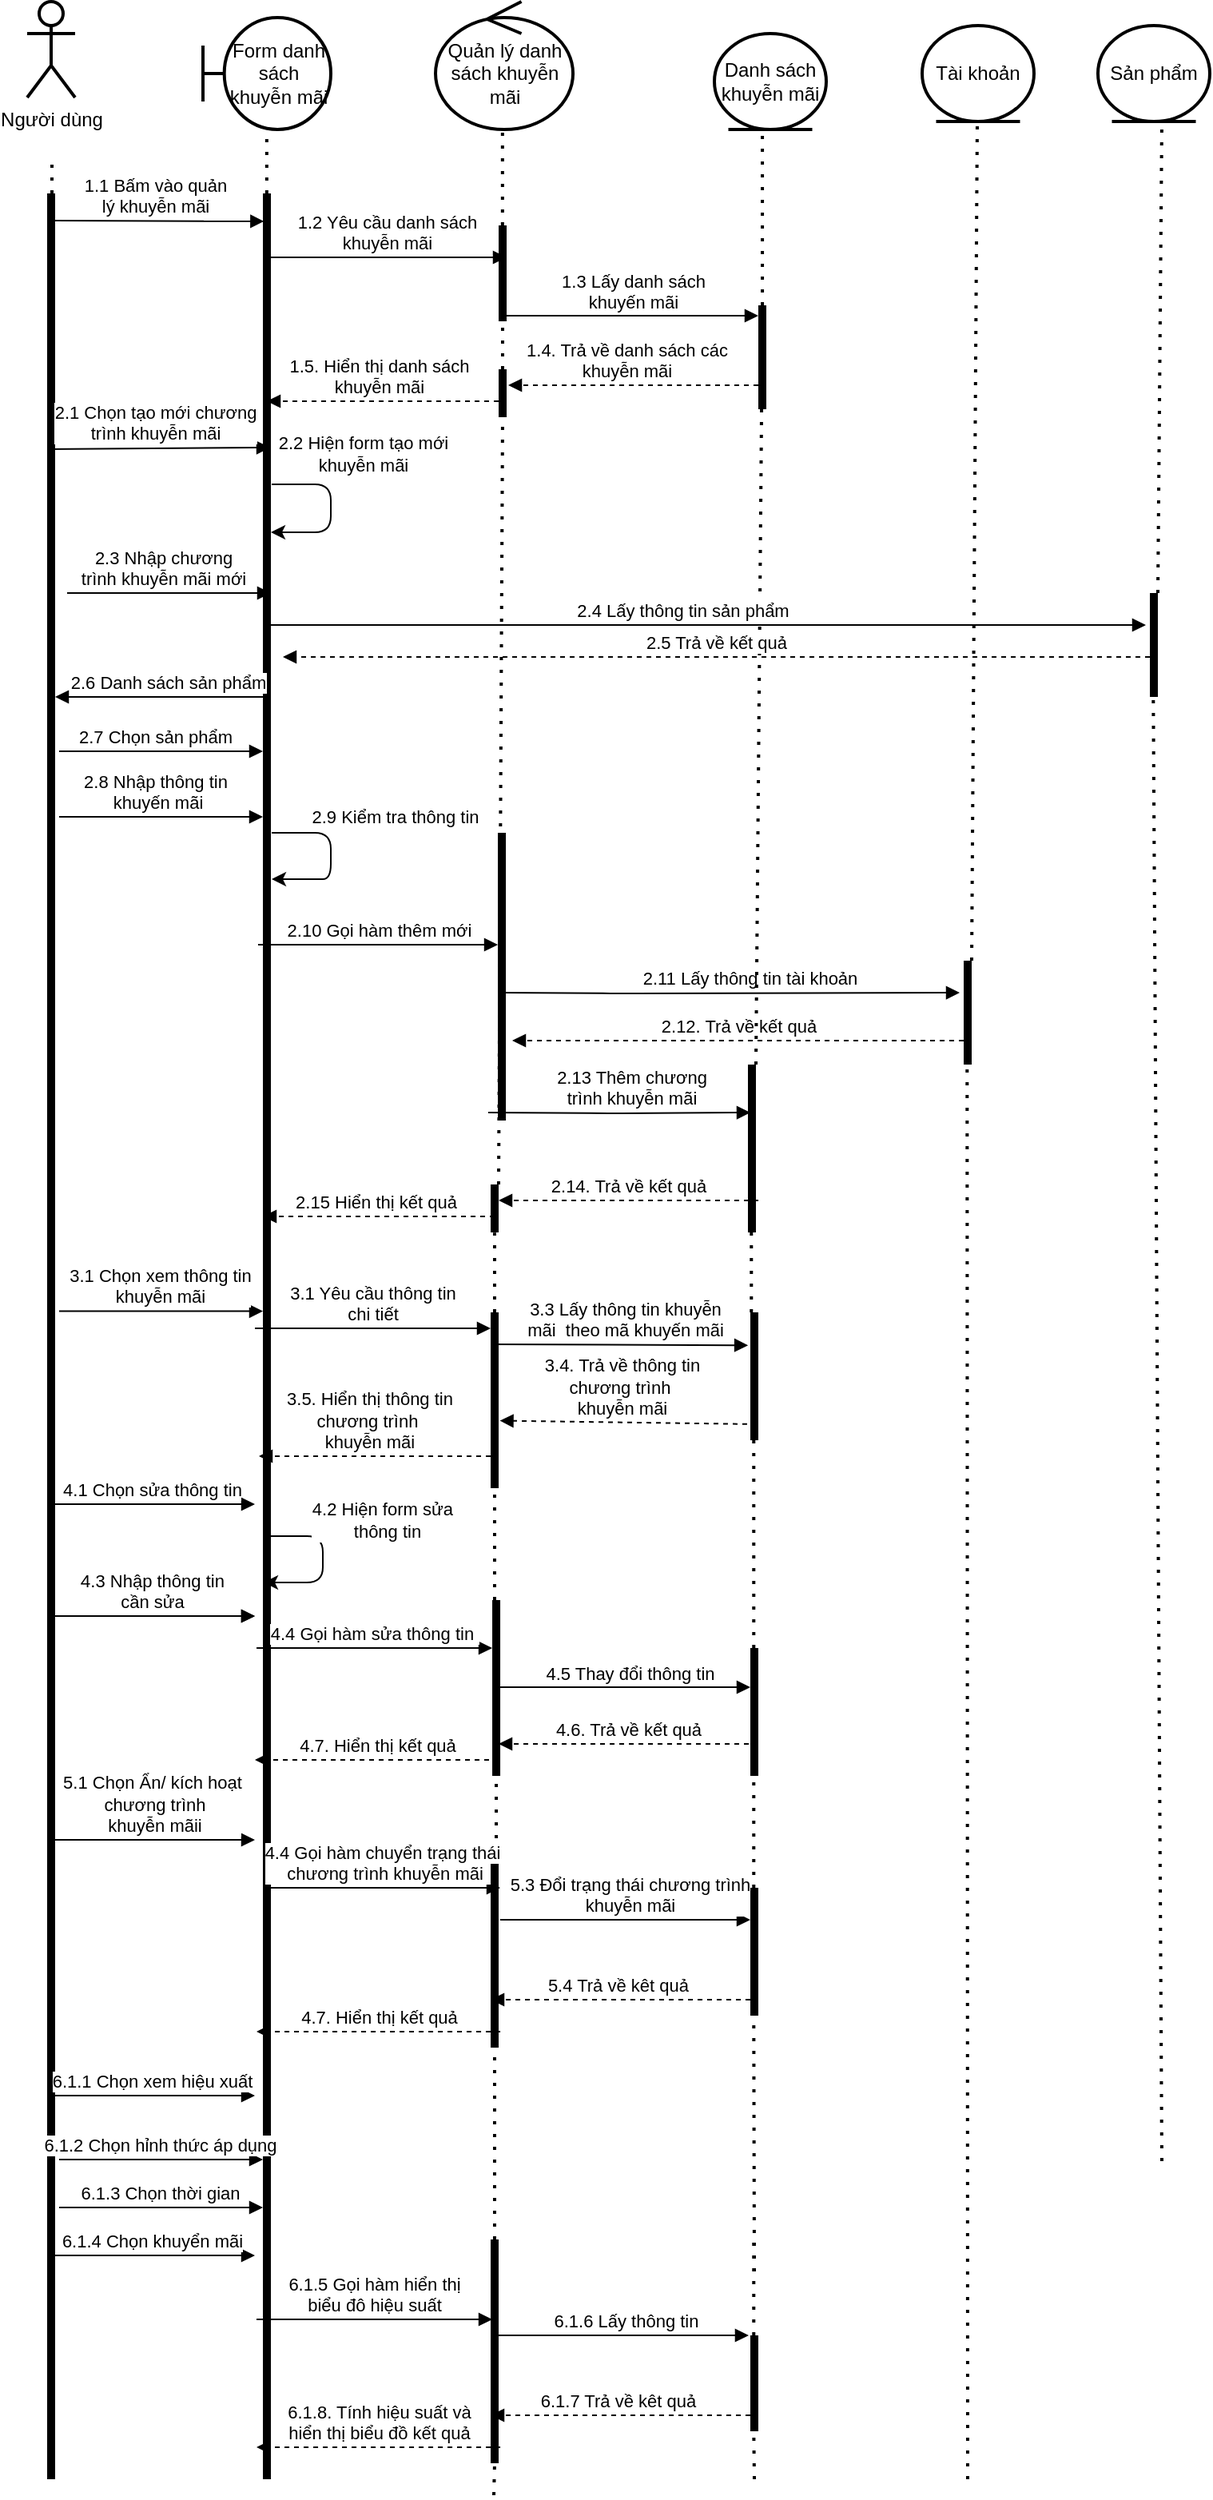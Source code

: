 <mxfile version="13.9.9" type="device"><diagram id="kgpKYQtTHZ0yAKxKKP6v" name="Page-1"><mxGraphModel dx="1560" dy="707" grid="1" gridSize="10" guides="1" tooltips="1" connect="1" arrows="1" fold="1" page="1" pageScale="1" pageWidth="850" pageHeight="1100" math="0" shadow="0"><root><mxCell id="0"/><mxCell id="1" parent="0"/><mxCell id="KuErYahvz17H6Pw8q5RD-15" value="" style="endArrow=none;dashed=1;html=1;dashPattern=1 3;strokeWidth=2;" parent="1" source="KuErYahvz17H6Pw8q5RD-29" edge="1"><mxGeometry width="50" height="50" relative="1" as="geometry"><mxPoint x="106" y="480" as="sourcePoint"/><mxPoint x="105.5" y="180" as="targetPoint"/></mxGeometry></mxCell><mxCell id="KuErYahvz17H6Pw8q5RD-24" value="Người dùng" style="shape=umlActor;verticalLabelPosition=bottom;verticalAlign=top;html=1;strokeWidth=2;fillColor=none;gradientColor=none;" parent="1" vertex="1"><mxGeometry x="90" y="80" width="30" height="60" as="geometry"/></mxCell><mxCell id="KuErYahvz17H6Pw8q5RD-26" value="Form danh sách khuyễn mãi" style="shape=umlBoundary;whiteSpace=wrap;html=1;strokeWidth=2;fillColor=none;gradientColor=none;" parent="1" vertex="1"><mxGeometry x="200" y="90" width="80" height="70" as="geometry"/></mxCell><mxCell id="KuErYahvz17H6Pw8q5RD-27" value="Danh sách khuyễn mãi" style="ellipse;shape=umlEntity;whiteSpace=wrap;html=1;strokeWidth=2;fillColor=none;gradientColor=none;" parent="1" vertex="1"><mxGeometry x="520" y="100" width="70" height="60" as="geometry"/></mxCell><mxCell id="KuErYahvz17H6Pw8q5RD-29" value="" style="html=1;points=[];perimeter=orthogonalPerimeter;fillColor=#000000;strokeColor=none;" parent="1" vertex="1"><mxGeometry x="102.5" y="200" width="5" height="1430" as="geometry"/></mxCell><mxCell id="KuErYahvz17H6Pw8q5RD-31" value="" style="endArrow=none;dashed=1;html=1;dashPattern=1 3;strokeWidth=2;entryX=0.499;entryY=1.005;entryDx=0;entryDy=0;entryPerimeter=0;" parent="1" source="KuErYahvz17H6Pw8q5RD-38" target="KuErYahvz17H6Pw8q5RD-26" edge="1"><mxGeometry width="50" height="50" relative="1" as="geometry"><mxPoint x="239.57" y="500" as="sourcePoint"/><mxPoint x="239.57" y="460" as="targetPoint"/></mxGeometry></mxCell><mxCell id="KuErYahvz17H6Pw8q5RD-32" value="" style="endArrow=none;dashed=1;html=1;dashPattern=1 3;strokeWidth=2;entryX=0.499;entryY=1.005;entryDx=0;entryDy=0;entryPerimeter=0;" parent="1" source="KuErYahvz17H6Pw8q5RD-43" edge="1"><mxGeometry width="50" height="50" relative="1" as="geometry"><mxPoint x="387.07" y="499.65" as="sourcePoint"/><mxPoint x="387.42" y="160.0" as="targetPoint"/></mxGeometry></mxCell><mxCell id="KuErYahvz17H6Pw8q5RD-34" value="1.1 Bấm vào quản &lt;br&gt;lý khuyễn mãi" style="html=1;verticalAlign=bottom;endArrow=block;entryX=0.135;entryY=0.083;entryDx=0;entryDy=0;entryPerimeter=0;" parent="1" edge="1"><mxGeometry x="-0.043" width="80" relative="1" as="geometry"><mxPoint x="107.5" y="217" as="sourcePoint"/><mxPoint x="238.175" y="217.45" as="targetPoint"/><mxPoint as="offset"/></mxGeometry></mxCell><mxCell id="KuErYahvz17H6Pw8q5RD-36" value="1.2 Yêu cầu danh sách &lt;br&gt;khuyễn mãi" style="html=1;verticalAlign=bottom;endArrow=block;" parent="1" edge="1"><mxGeometry width="80" relative="1" as="geometry"><mxPoint x="240" y="240" as="sourcePoint"/><mxPoint x="390" y="240" as="targetPoint"/></mxGeometry></mxCell><mxCell id="KuErYahvz17H6Pw8q5RD-37" value="1.3 Lấy danh sách &lt;br&gt;khuyến mãi" style="html=1;verticalAlign=bottom;endArrow=block;" parent="1" target="8QUqARp12zyPDNwchG8O-4" edge="1"><mxGeometry x="0.03" width="80" relative="1" as="geometry"><mxPoint x="386.02" y="276.5" as="sourcePoint"/><mxPoint x="518.02" y="273.5" as="targetPoint"/><mxPoint as="offset"/></mxGeometry></mxCell><mxCell id="KuErYahvz17H6Pw8q5RD-38" value="" style="html=1;points=[];perimeter=orthogonalPerimeter;fillColor=#000000;strokeColor=none;" parent="1" vertex="1"><mxGeometry x="237.5" y="200" width="5" height="150" as="geometry"/></mxCell><mxCell id="KuErYahvz17H6Pw8q5RD-42" value="" style="endArrow=none;dashed=1;html=1;dashPattern=1 3;strokeWidth=2;entryX=0.499;entryY=1.005;entryDx=0;entryDy=0;entryPerimeter=0;" parent="1" source="KuErYahvz17H6Pw8q5RD-53" target="KuErYahvz17H6Pw8q5RD-38" edge="1"><mxGeometry width="50" height="50" relative="1" as="geometry"><mxPoint x="239.57" y="500" as="sourcePoint"/><mxPoint x="239.92" y="160.35" as="targetPoint"/></mxGeometry></mxCell><mxCell id="KuErYahvz17H6Pw8q5RD-43" value="" style="html=1;points=[];perimeter=orthogonalPerimeter;fillColor=#000000;strokeColor=none;" parent="1" vertex="1"><mxGeometry x="385" y="220" width="5" height="60" as="geometry"/></mxCell><mxCell id="KuErYahvz17H6Pw8q5RD-44" value="" style="endArrow=none;dashed=1;html=1;dashPattern=1 3;strokeWidth=2;entryX=0.499;entryY=1.005;entryDx=0;entryDy=0;entryPerimeter=0;" parent="1" source="KuErYahvz17H6Pw8q5RD-51" target="KuErYahvz17H6Pw8q5RD-43" edge="1"><mxGeometry width="50" height="50" relative="1" as="geometry"><mxPoint x="387.07" y="499.65" as="sourcePoint"/><mxPoint x="387.42" y="160" as="targetPoint"/></mxGeometry></mxCell><mxCell id="KuErYahvz17H6Pw8q5RD-47" value="1.4. Trả về danh sách các &lt;br&gt;khuyễn mãi" style="html=1;verticalAlign=bottom;endArrow=block;dashed=1;" parent="1" source="8QUqARp12zyPDNwchG8O-4" edge="1"><mxGeometry x="0.067" width="80" relative="1" as="geometry"><mxPoint x="510" y="320" as="sourcePoint"/><mxPoint x="391.02" y="320" as="targetPoint"/><mxPoint x="1" as="offset"/></mxGeometry></mxCell><mxCell id="KuErYahvz17H6Pw8q5RD-48" value="1.5. Hiển thị danh sách &lt;br&gt;khuyễn mãi" style="html=1;verticalAlign=bottom;endArrow=block;dashed=1;" parent="1" edge="1"><mxGeometry x="0.035" width="80" relative="1" as="geometry"><mxPoint x="385" y="330" as="sourcePoint"/><mxPoint x="240" y="330" as="targetPoint"/><Array as="points"><mxPoint x="310" y="330"/></Array><mxPoint as="offset"/></mxGeometry></mxCell><mxCell id="KuErYahvz17H6Pw8q5RD-51" value="" style="html=1;points=[];perimeter=orthogonalPerimeter;fillColor=#000000;strokeColor=none;" parent="1" vertex="1"><mxGeometry x="385" y="310" width="5" height="30" as="geometry"/></mxCell><mxCell id="KuErYahvz17H6Pw8q5RD-52" value="" style="endArrow=none;dashed=1;html=1;dashPattern=1 3;strokeWidth=2;entryX=0.499;entryY=1.005;entryDx=0;entryDy=0;entryPerimeter=0;" parent="1" source="xnswXDTbIkyxfIIe7vu_-11" target="KuErYahvz17H6Pw8q5RD-51" edge="1"><mxGeometry width="50" height="50" relative="1" as="geometry"><mxPoint x="387" y="680" as="sourcePoint"/><mxPoint x="387.495" y="280.3" as="targetPoint"/></mxGeometry></mxCell><mxCell id="KuErYahvz17H6Pw8q5RD-53" value="" style="html=1;points=[];perimeter=orthogonalPerimeter;fillColor=#000000;strokeColor=none;" parent="1" vertex="1"><mxGeometry x="237.5" y="340" width="5" height="50" as="geometry"/></mxCell><mxCell id="KuErYahvz17H6Pw8q5RD-54" value="" style="endArrow=none;dashed=1;html=1;dashPattern=1 3;strokeWidth=2;entryX=0.499;entryY=1.005;entryDx=0;entryDy=0;entryPerimeter=0;" parent="1" source="KuErYahvz17H6Pw8q5RD-56" target="KuErYahvz17H6Pw8q5RD-53" edge="1"><mxGeometry width="50" height="50" relative="1" as="geometry"><mxPoint x="239.57" y="500" as="sourcePoint"/><mxPoint x="239.995" y="243.2" as="targetPoint"/></mxGeometry></mxCell><mxCell id="KuErYahvz17H6Pw8q5RD-56" value="" style="html=1;points=[];perimeter=orthogonalPerimeter;fillColor=#000000;strokeColor=none;" parent="1" vertex="1"><mxGeometry x="237.5" y="380" width="5" height="1250" as="geometry"/></mxCell><mxCell id="8QUqARp12zyPDNwchG8O-1" value="Quản lý danh sách khuyễn mãi" style="ellipse;shape=umlControl;whiteSpace=wrap;html=1;strokeWidth=2;fillColor=none;gradientColor=none;" parent="1" vertex="1"><mxGeometry x="345.51" y="80" width="86.02" height="80" as="geometry"/></mxCell><mxCell id="8QUqARp12zyPDNwchG8O-3" value="" style="endArrow=none;dashed=1;html=1;dashPattern=1 3;strokeWidth=2;entryX=0.429;entryY=1;entryDx=0;entryDy=0;entryPerimeter=0;" parent="1" source="8QUqARp12zyPDNwchG8O-4" target="KuErYahvz17H6Pw8q5RD-27" edge="1"><mxGeometry width="50" height="50" relative="1" as="geometry"><mxPoint x="550" y="680" as="sourcePoint"/><mxPoint x="554.92" y="160" as="targetPoint"/><Array as="points"/></mxGeometry></mxCell><mxCell id="8QUqARp12zyPDNwchG8O-7" value="2.1 Chọn tạo mới chương &lt;br&gt;trình khuyễn mãi" style="html=1;verticalAlign=bottom;endArrow=block;entryX=0.9;entryY=0.38;entryDx=0;entryDy=0;entryPerimeter=0;" parent="1" target="KuErYahvz17H6Pw8q5RD-53" edge="1"><mxGeometry x="-0.032" y="1" width="80" relative="1" as="geometry"><mxPoint x="102.5" y="360" as="sourcePoint"/><mxPoint x="233.175" y="360.45" as="targetPoint"/><mxPoint as="offset"/></mxGeometry></mxCell><mxCell id="8QUqARp12zyPDNwchG8O-9" value="2.2 Hiện form tạo mới &lt;br&gt;khuyễn mãi" style="endArrow=classic;html=1;" parent="1" target="KuErYahvz17H6Pw8q5RD-56" edge="1"><mxGeometry x="-0.234" y="30" width="50" height="50" relative="1" as="geometry"><mxPoint x="243" y="382" as="sourcePoint"/><mxPoint x="280" y="400" as="targetPoint"/><Array as="points"><mxPoint x="280" y="382"/><mxPoint x="280" y="412"/></Array><mxPoint x="-10" y="-22" as="offset"/></mxGeometry></mxCell><mxCell id="8QUqARp12zyPDNwchG8O-10" value="2.3 Nhập chương &lt;br&gt;trình khuyễn mãi mới" style="html=1;verticalAlign=bottom;endArrow=block;entryX=0.9;entryY=0.38;entryDx=0;entryDy=0;entryPerimeter=0;" parent="1" edge="1"><mxGeometry x="-0.059" width="80" relative="1" as="geometry"><mxPoint x="115" y="450" as="sourcePoint"/><mxPoint x="242.5" y="450" as="targetPoint"/><mxPoint as="offset"/></mxGeometry></mxCell><mxCell id="8QUqARp12zyPDNwchG8O-11" value="2.10 Gọi hàm thêm mới" style="html=1;verticalAlign=bottom;endArrow=block;" parent="1" edge="1"><mxGeometry width="80" relative="1" as="geometry"><mxPoint x="234.52" y="670" as="sourcePoint"/><mxPoint x="384.52" y="670" as="targetPoint"/></mxGeometry></mxCell><mxCell id="KuErYahvz17H6Pw8q5RD-60" value="" style="html=1;points=[];perimeter=orthogonalPerimeter;fillColor=#000000;strokeColor=none;" parent="1" vertex="1"><mxGeometry x="384.52" y="600" width="5" height="180" as="geometry"/></mxCell><mxCell id="8QUqARp12zyPDNwchG8O-13" value="2.13 Thêm chương &lt;br&gt;trình khuyễn mãi" style="html=1;verticalAlign=bottom;endArrow=block;" parent="1" edge="1"><mxGeometry x="0.084" width="80" relative="1" as="geometry"><mxPoint x="378.52" y="775" as="sourcePoint"/><mxPoint x="542.5" y="775" as="targetPoint"/><mxPoint as="offset"/><Array as="points"><mxPoint x="452.5" y="775.5"/></Array></mxGeometry></mxCell><mxCell id="8QUqARp12zyPDNwchG8O-15" value="2.14. Trả về kết quả " style="html=1;verticalAlign=bottom;endArrow=block;dashed=1;entryX=0.796;entryY=0.75;entryDx=0;entryDy=0;entryPerimeter=0;" parent="1" edge="1"><mxGeometry width="80" relative="1" as="geometry"><mxPoint x="547.5" y="830" as="sourcePoint"/><mxPoint x="385" y="830" as="targetPoint"/></mxGeometry></mxCell><mxCell id="8QUqARp12zyPDNwchG8O-4" value="" style="html=1;points=[];perimeter=orthogonalPerimeter;fillColor=#000000;strokeColor=none;" parent="1" vertex="1"><mxGeometry x="547.5" y="270" width="5" height="65" as="geometry"/></mxCell><mxCell id="8QUqARp12zyPDNwchG8O-19" value="2.15 Hiển thị kết quả" style="html=1;verticalAlign=bottom;endArrow=block;dashed=1;" parent="1" edge="1"><mxGeometry x="0.035" width="80" relative="1" as="geometry"><mxPoint x="382.5" y="840" as="sourcePoint"/><mxPoint x="237.5" y="840" as="targetPoint"/><Array as="points"><mxPoint x="307.5" y="840"/></Array><mxPoint as="offset"/></mxGeometry></mxCell><mxCell id="8QUqARp12zyPDNwchG8O-21" value="3.1 Chọn xem thông tin &lt;br&gt;khuyễn mãi" style="html=1;verticalAlign=bottom;endArrow=block;entryX=0.9;entryY=0.38;entryDx=0;entryDy=0;entryPerimeter=0;" parent="1" edge="1"><mxGeometry x="-0.02" width="80" relative="1" as="geometry"><mxPoint x="110" y="899.31" as="sourcePoint"/><mxPoint x="237.5" y="899.31" as="targetPoint"/><mxPoint as="offset"/></mxGeometry></mxCell><mxCell id="8QUqARp12zyPDNwchG8O-22" value="3.1 Yêu cầu thông tin &lt;br&gt;chi tiết" style="html=1;verticalAlign=bottom;endArrow=block;" parent="1" edge="1"><mxGeometry x="-0.018" width="80" relative="1" as="geometry"><mxPoint x="232.5" y="910" as="sourcePoint"/><mxPoint x="380" y="910" as="targetPoint"/><mxPoint x="1" as="offset"/></mxGeometry></mxCell><mxCell id="8QUqARp12zyPDNwchG8O-23" value="" style="html=1;points=[];perimeter=orthogonalPerimeter;fillColor=#000000;strokeColor=none;" parent="1" vertex="1"><mxGeometry x="380" y="900" width="5" height="110" as="geometry"/></mxCell><mxCell id="8QUqARp12zyPDNwchG8O-24" value="" style="endArrow=none;dashed=1;html=1;dashPattern=1 3;strokeWidth=2;entryX=0.499;entryY=1.005;entryDx=0;entryDy=0;entryPerimeter=0;" parent="1" source="8QUqARp12zyPDNwchG8O-34" target="8QUqARp12zyPDNwchG8O-23" edge="1"><mxGeometry width="50" height="50" relative="1" as="geometry"><mxPoint x="382" y="1260" as="sourcePoint"/><mxPoint x="382.495" y="650.15" as="targetPoint"/></mxGeometry></mxCell><mxCell id="8QUqARp12zyPDNwchG8O-27" value="" style="html=1;points=[];perimeter=orthogonalPerimeter;fillColor=#000000;strokeColor=none;" parent="1" vertex="1"><mxGeometry x="542.5" y="900" width="5" height="80" as="geometry"/></mxCell><mxCell id="8QUqARp12zyPDNwchG8O-28" value="" style="endArrow=none;dashed=1;html=1;dashPattern=1 3;strokeWidth=2;entryX=0.429;entryY=1;entryDx=0;entryDy=0;entryPerimeter=0;" parent="1" source="8QUqARp12zyPDNwchG8O-41" target="8QUqARp12zyPDNwchG8O-27" edge="1"><mxGeometry width="50" height="50" relative="1" as="geometry"><mxPoint x="545" y="1250" as="sourcePoint"/><mxPoint x="544.645" y="645" as="targetPoint"/><Array as="points"/></mxGeometry></mxCell><mxCell id="8QUqARp12zyPDNwchG8O-29" value="3.3 Lấy thông tin khuyễn &lt;br&gt;mãi&amp;nbsp; theo mã khuyến mãi" style="html=1;verticalAlign=bottom;endArrow=block;entryX=-0.288;entryY=0.258;entryDx=0;entryDy=0;entryPerimeter=0;" parent="1" target="8QUqARp12zyPDNwchG8O-27" edge="1"><mxGeometry x="0.03" width="80" relative="1" as="geometry"><mxPoint x="381.02" y="920" as="sourcePoint"/><mxPoint x="512.5" y="920" as="targetPoint"/><mxPoint as="offset"/></mxGeometry></mxCell><mxCell id="8QUqARp12zyPDNwchG8O-30" value="3.4. Trả về thông tin&lt;br&gt;chương trình&amp;nbsp;&lt;br&gt;khuyễn mãi" style="html=1;verticalAlign=bottom;endArrow=block;dashed=1;entryX=1.153;entryY=0.616;entryDx=0;entryDy=0;entryPerimeter=0;" parent="1" target="8QUqARp12zyPDNwchG8O-23" edge="1"><mxGeometry x="0.067" width="80" relative="1" as="geometry"><mxPoint x="546.48" y="970" as="sourcePoint"/><mxPoint x="420" y="970" as="targetPoint"/><mxPoint x="1" as="offset"/></mxGeometry></mxCell><mxCell id="8QUqARp12zyPDNwchG8O-31" value="3.5. Hiển thị thông tin&lt;br&gt;chương trình&amp;nbsp;&lt;br&gt;khuyễn mãi" style="html=1;verticalAlign=bottom;endArrow=block;dashed=1;" parent="1" edge="1"><mxGeometry x="0.067" width="80" relative="1" as="geometry"><mxPoint x="380" y="990" as="sourcePoint"/><mxPoint x="235" y="990" as="targetPoint"/><mxPoint x="1" as="offset"/></mxGeometry></mxCell><mxCell id="8QUqARp12zyPDNwchG8O-32" value="4.1 Chọn sửa thông tin" style="html=1;verticalAlign=bottom;endArrow=block;entryX=0.9;entryY=0.38;entryDx=0;entryDy=0;entryPerimeter=0;" parent="1" edge="1"><mxGeometry x="-0.02" width="80" relative="1" as="geometry"><mxPoint x="105" y="1020" as="sourcePoint"/><mxPoint x="232.5" y="1020" as="targetPoint"/><mxPoint as="offset"/></mxGeometry></mxCell><mxCell id="8QUqARp12zyPDNwchG8O-34" value="" style="html=1;points=[];perimeter=orthogonalPerimeter;fillColor=#000000;strokeColor=none;" parent="1" vertex="1"><mxGeometry x="381.02" y="1080" width="5" height="110" as="geometry"/></mxCell><mxCell id="8QUqARp12zyPDNwchG8O-35" value="" style="endArrow=none;dashed=1;html=1;dashPattern=1 3;strokeWidth=2;entryX=0.499;entryY=1.005;entryDx=0;entryDy=0;entryPerimeter=0;" parent="1" source="8QUqARp12zyPDNwchG8O-53" target="8QUqARp12zyPDNwchG8O-34" edge="1"><mxGeometry width="50" height="50" relative="1" as="geometry"><mxPoint x="384" y="1410" as="sourcePoint"/><mxPoint x="382.495" y="1010.55" as="targetPoint"/></mxGeometry></mxCell><mxCell id="8QUqARp12zyPDNwchG8O-36" value="4.2 Hiện form sửa&amp;nbsp;&amp;nbsp;&lt;br&gt;thông tin" style="endArrow=classic;html=1;" parent="1" edge="1"><mxGeometry x="-0.282" y="41" width="50" height="50" relative="1" as="geometry"><mxPoint x="238" y="1040" as="sourcePoint"/><mxPoint x="238" y="1069" as="targetPoint"/><Array as="points"><mxPoint x="275" y="1040"/><mxPoint x="275" y="1069"/></Array><mxPoint x="-1" y="-10" as="offset"/></mxGeometry></mxCell><mxCell id="8QUqARp12zyPDNwchG8O-37" value="4.3 Nhập thông tin &lt;br&gt;cần sửa" style="html=1;verticalAlign=bottom;endArrow=block;entryX=0.9;entryY=0.38;entryDx=0;entryDy=0;entryPerimeter=0;" parent="1" edge="1"><mxGeometry x="-0.02" width="80" relative="1" as="geometry"><mxPoint x="105" y="1090" as="sourcePoint"/><mxPoint x="232.5" y="1090" as="targetPoint"/><mxPoint as="offset"/></mxGeometry></mxCell><mxCell id="8QUqARp12zyPDNwchG8O-38" value="4.4 Gọi hàm sửa thông tin&amp;nbsp;" style="html=1;verticalAlign=bottom;endArrow=block;" parent="1" edge="1"><mxGeometry x="-0.018" width="80" relative="1" as="geometry"><mxPoint x="233.52" y="1110" as="sourcePoint"/><mxPoint x="381.02" y="1110" as="targetPoint"/><mxPoint x="1" as="offset"/></mxGeometry></mxCell><mxCell id="8QUqARp12zyPDNwchG8O-40" value="4.5 Thay đổi thông tin" style="html=1;verticalAlign=bottom;endArrow=block;" parent="1" target="8QUqARp12zyPDNwchG8O-41" edge="1"><mxGeometry x="0.03" width="80" relative="1" as="geometry"><mxPoint x="386.02" y="1134.5" as="sourcePoint"/><mxPoint x="517.5" y="1134.5" as="targetPoint"/><mxPoint as="offset"/></mxGeometry></mxCell><mxCell id="8QUqARp12zyPDNwchG8O-41" value="" style="html=1;points=[];perimeter=orthogonalPerimeter;fillColor=#000000;strokeColor=none;" parent="1" vertex="1"><mxGeometry x="542.5" y="1110" width="5" height="80" as="geometry"/></mxCell><mxCell id="8QUqARp12zyPDNwchG8O-42" value="" style="endArrow=none;dashed=1;html=1;dashPattern=1 3;strokeWidth=2;entryX=0.429;entryY=1;entryDx=0;entryDy=0;entryPerimeter=0;" parent="1" source="8QUqARp12zyPDNwchG8O-51" target="8QUqARp12zyPDNwchG8O-41" edge="1"><mxGeometry width="50" height="50" relative="1" as="geometry"><mxPoint x="545" y="1410" as="sourcePoint"/><mxPoint x="544.645" y="980" as="targetPoint"/><Array as="points"/></mxGeometry></mxCell><mxCell id="8QUqARp12zyPDNwchG8O-43" value="4.6. Trả về kết quả " style="html=1;verticalAlign=bottom;endArrow=block;dashed=1;entryX=0.796;entryY=0.75;entryDx=0;entryDy=0;entryPerimeter=0;" parent="1" edge="1"><mxGeometry width="80" relative="1" as="geometry"><mxPoint x="547.5" y="1170" as="sourcePoint"/><mxPoint x="385" y="1170" as="targetPoint"/></mxGeometry></mxCell><mxCell id="8QUqARp12zyPDNwchG8O-44" value="4.7. Hiển thị kết quả " style="html=1;verticalAlign=bottom;endArrow=block;dashed=1;entryX=0.796;entryY=0.75;entryDx=0;entryDy=0;entryPerimeter=0;" parent="1" edge="1"><mxGeometry width="80" relative="1" as="geometry"><mxPoint x="385" y="1180" as="sourcePoint"/><mxPoint x="232.5" y="1180" as="targetPoint"/></mxGeometry></mxCell><mxCell id="8QUqARp12zyPDNwchG8O-46" value="4.3 Nhập thông tin &lt;br&gt;cần sửa" style="html=1;verticalAlign=bottom;endArrow=block;entryX=0.9;entryY=0.38;entryDx=0;entryDy=0;entryPerimeter=0;" parent="1" edge="1"><mxGeometry x="-0.02" width="80" relative="1" as="geometry"><mxPoint x="105" y="1090" as="sourcePoint"/><mxPoint x="232.5" y="1090" as="targetPoint"/><mxPoint as="offset"/></mxGeometry></mxCell><mxCell id="8QUqARp12zyPDNwchG8O-48" value="5.1 Chọn Ẩn/ kích hoạt&lt;br&gt;&amp;nbsp;chương trình&lt;br&gt;&amp;nbsp;khuyễn mãii" style="html=1;verticalAlign=bottom;endArrow=block;entryX=0.9;entryY=0.38;entryDx=0;entryDy=0;entryPerimeter=0;" parent="1" edge="1"><mxGeometry x="-0.02" width="80" relative="1" as="geometry"><mxPoint x="105" y="1230" as="sourcePoint"/><mxPoint x="232.5" y="1230" as="targetPoint"/><mxPoint as="offset"/></mxGeometry></mxCell><mxCell id="8QUqARp12zyPDNwchG8O-49" value="4.4 Gọi hàm chuyển trạng thái&lt;br&gt;&amp;nbsp;chương trình khuyễn mãi" style="html=1;verticalAlign=bottom;endArrow=block;" parent="1" edge="1"><mxGeometry x="-0.018" width="80" relative="1" as="geometry"><mxPoint x="238.52" y="1260" as="sourcePoint"/><mxPoint x="386.02" y="1260" as="targetPoint"/><mxPoint x="1" as="offset"/><Array as="points"><mxPoint x="310" y="1260"/></Array></mxGeometry></mxCell><mxCell id="8QUqARp12zyPDNwchG8O-50" value="5.3 Đổi trạng thái chương trình &lt;br&gt;khuyễn mãi" style="html=1;verticalAlign=bottom;endArrow=block;" parent="1" edge="1"><mxGeometry x="0.03" width="80" relative="1" as="geometry"><mxPoint x="386.02" y="1280.0" as="sourcePoint"/><mxPoint x="542.5" y="1280.0" as="targetPoint"/><mxPoint as="offset"/></mxGeometry></mxCell><mxCell id="8QUqARp12zyPDNwchG8O-51" value="" style="html=1;points=[];perimeter=orthogonalPerimeter;fillColor=#000000;strokeColor=none;" parent="1" vertex="1"><mxGeometry x="542.5" y="1260" width="5" height="80" as="geometry"/></mxCell><mxCell id="8QUqARp12zyPDNwchG8O-52" value="" style="endArrow=none;dashed=1;html=1;dashPattern=1 3;strokeWidth=2;entryX=0.429;entryY=1;entryDx=0;entryDy=0;entryPerimeter=0;" parent="1" target="8QUqARp12zyPDNwchG8O-51" edge="1"><mxGeometry width="50" height="50" relative="1" as="geometry"><mxPoint x="545" y="1500" as="sourcePoint"/><mxPoint x="544.645" y="1190" as="targetPoint"/><Array as="points"/></mxGeometry></mxCell><mxCell id="8QUqARp12zyPDNwchG8O-53" value="" style="html=1;points=[];perimeter=orthogonalPerimeter;fillColor=#000000;strokeColor=none;" parent="1" vertex="1"><mxGeometry x="380" y="1245" width="5" height="115" as="geometry"/></mxCell><mxCell id="8QUqARp12zyPDNwchG8O-54" value="" style="endArrow=none;dashed=1;html=1;dashPattern=1 3;strokeWidth=2;entryX=0.499;entryY=1.005;entryDx=0;entryDy=0;entryPerimeter=0;" parent="1" source="0p2ixUiJAJnz2IQpgd0R-4" target="8QUqARp12zyPDNwchG8O-53" edge="1"><mxGeometry width="50" height="50" relative="1" as="geometry"><mxPoint x="382" y="1550" as="sourcePoint"/><mxPoint x="383.515" y="1190.55" as="targetPoint"/></mxGeometry></mxCell><mxCell id="8QUqARp12zyPDNwchG8O-55" value="5.4 Trả về kêt quả&amp;nbsp;" style="html=1;verticalAlign=bottom;endArrow=block;dashed=1;entryX=0.796;entryY=0.75;entryDx=0;entryDy=0;entryPerimeter=0;" parent="1" edge="1"><mxGeometry width="80" relative="1" as="geometry"><mxPoint x="542.5" y="1330" as="sourcePoint"/><mxPoint x="380" y="1330" as="targetPoint"/></mxGeometry></mxCell><mxCell id="8QUqARp12zyPDNwchG8O-56" value="4.7. Hiển thị kết quả " style="html=1;verticalAlign=bottom;endArrow=block;dashed=1;entryX=0.796;entryY=0.75;entryDx=0;entryDy=0;entryPerimeter=0;" parent="1" edge="1"><mxGeometry width="80" relative="1" as="geometry"><mxPoint x="386.02" y="1350" as="sourcePoint"/><mxPoint x="233.52" y="1350" as="targetPoint"/></mxGeometry></mxCell><mxCell id="0p2ixUiJAJnz2IQpgd0R-1" value="6.1.1 Chọn xem hiệu xuất" style="html=1;verticalAlign=bottom;endArrow=block;entryX=0.9;entryY=0.38;entryDx=0;entryDy=0;entryPerimeter=0;" parent="1" edge="1"><mxGeometry x="-0.02" width="80" relative="1" as="geometry"><mxPoint x="105" y="1390" as="sourcePoint"/><mxPoint x="232.5" y="1390" as="targetPoint"/><mxPoint as="offset"/></mxGeometry></mxCell><mxCell id="0p2ixUiJAJnz2IQpgd0R-3" value="6.1.5 Gọi hàm hiển thị &lt;br&gt;biểu đô hiệu suất" style="html=1;verticalAlign=bottom;endArrow=block;" parent="1" edge="1"><mxGeometry x="-0.018" width="80" relative="1" as="geometry"><mxPoint x="233.52" y="1530" as="sourcePoint"/><mxPoint x="381.02" y="1530" as="targetPoint"/><mxPoint x="1" as="offset"/><Array as="points"><mxPoint x="305" y="1530"/></Array></mxGeometry></mxCell><mxCell id="0p2ixUiJAJnz2IQpgd0R-4" value="" style="html=1;points=[];perimeter=orthogonalPerimeter;fillColor=#000000;strokeColor=none;" parent="1" vertex="1"><mxGeometry x="380" y="1480" width="5" height="100" as="geometry"/></mxCell><mxCell id="0p2ixUiJAJnz2IQpgd0R-5" value="" style="endArrow=none;dashed=1;html=1;dashPattern=1 3;strokeWidth=2;entryX=0.499;entryY=1.005;entryDx=0;entryDy=0;entryPerimeter=0;" parent="1" source="0p2ixUiJAJnz2IQpgd0R-14" target="0p2ixUiJAJnz2IQpgd0R-4" edge="1"><mxGeometry width="50" height="50" relative="1" as="geometry"><mxPoint x="382" y="1640" as="sourcePoint"/><mxPoint x="382.495" y="1360.575" as="targetPoint"/></mxGeometry></mxCell><mxCell id="0p2ixUiJAJnz2IQpgd0R-6" value="6.1.6 Lấy thông tin&amp;nbsp;" style="html=1;verticalAlign=bottom;endArrow=block;" parent="1" edge="1"><mxGeometry x="0.03" width="80" relative="1" as="geometry"><mxPoint x="385" y="1540.0" as="sourcePoint"/><mxPoint x="541.48" y="1540.0" as="targetPoint"/><mxPoint as="offset"/></mxGeometry></mxCell><mxCell id="0p2ixUiJAJnz2IQpgd0R-8" value="" style="endArrow=none;dashed=1;html=1;dashPattern=1 3;strokeWidth=2;entryX=0.429;entryY=1;entryDx=0;entryDy=0;entryPerimeter=0;" parent="1" source="0p2ixUiJAJnz2IQpgd0R-17" edge="1"><mxGeometry width="50" height="50" relative="1" as="geometry"><mxPoint x="545" y="1630" as="sourcePoint"/><mxPoint x="544.645" y="1480" as="targetPoint"/><Array as="points"/></mxGeometry></mxCell><mxCell id="0p2ixUiJAJnz2IQpgd0R-9" value="6.1.7 Trả về kêt quả&amp;nbsp;" style="html=1;verticalAlign=bottom;endArrow=block;dashed=1;entryX=0.796;entryY=0.75;entryDx=0;entryDy=0;entryPerimeter=0;" parent="1" edge="1"><mxGeometry width="80" relative="1" as="geometry"><mxPoint x="542.5" y="1590" as="sourcePoint"/><mxPoint x="380" y="1590" as="targetPoint"/></mxGeometry></mxCell><mxCell id="0p2ixUiJAJnz2IQpgd0R-10" value="6.1.8. Tính hiệu suất và &lt;br&gt;hiển thị biểu đồ kết quả " style="html=1;verticalAlign=bottom;endArrow=block;dashed=1;entryX=0.796;entryY=0.75;entryDx=0;entryDy=0;entryPerimeter=0;" parent="1" edge="1"><mxGeometry width="80" relative="1" as="geometry"><mxPoint x="386.02" y="1610" as="sourcePoint"/><mxPoint x="233.52" y="1610" as="targetPoint"/></mxGeometry></mxCell><mxCell id="0p2ixUiJAJnz2IQpgd0R-14" value="" style="html=1;points=[];perimeter=orthogonalPerimeter;fillColor=#000000;strokeColor=none;" parent="1" vertex="1"><mxGeometry x="380" y="1530" width="5" height="90" as="geometry"/></mxCell><mxCell id="0p2ixUiJAJnz2IQpgd0R-15" value="" style="endArrow=none;dashed=1;html=1;dashPattern=1 3;strokeWidth=2;entryX=0.499;entryY=1.005;entryDx=0;entryDy=0;entryPerimeter=0;" parent="1" target="0p2ixUiJAJnz2IQpgd0R-14" edge="1"><mxGeometry width="50" height="50" relative="1" as="geometry"><mxPoint x="382" y="1640" as="sourcePoint"/><mxPoint x="382.495" y="1515.575" as="targetPoint"/></mxGeometry></mxCell><mxCell id="0p2ixUiJAJnz2IQpgd0R-17" value="" style="html=1;points=[];perimeter=orthogonalPerimeter;fillColor=#000000;strokeColor=none;" parent="1" vertex="1"><mxGeometry x="542.5" y="1540" width="5" height="60" as="geometry"/></mxCell><mxCell id="0p2ixUiJAJnz2IQpgd0R-18" value="" style="endArrow=none;dashed=1;html=1;dashPattern=1 3;strokeWidth=2;entryX=0.429;entryY=1;entryDx=0;entryDy=0;entryPerimeter=0;" parent="1" target="0p2ixUiJAJnz2IQpgd0R-17" edge="1"><mxGeometry width="50" height="50" relative="1" as="geometry"><mxPoint x="545" y="1630" as="sourcePoint"/><mxPoint x="544.645" y="1497.5" as="targetPoint"/><Array as="points"/></mxGeometry></mxCell><mxCell id="RyOsSnnVrHGNZqeTgtcV-1" value="6.1.2 Chọn hỉnh thức áp dụng" style="html=1;verticalAlign=bottom;endArrow=block;entryX=0.9;entryY=0.38;entryDx=0;entryDy=0;entryPerimeter=0;" parent="1" edge="1"><mxGeometry x="-0.02" width="80" relative="1" as="geometry"><mxPoint x="110" y="1430" as="sourcePoint"/><mxPoint x="237.5" y="1430" as="targetPoint"/><mxPoint as="offset"/></mxGeometry></mxCell><mxCell id="RyOsSnnVrHGNZqeTgtcV-2" value="6.1.3 Chọn thời gian" style="html=1;verticalAlign=bottom;endArrow=block;entryX=0.9;entryY=0.38;entryDx=0;entryDy=0;entryPerimeter=0;" parent="1" edge="1"><mxGeometry x="-0.02" width="80" relative="1" as="geometry"><mxPoint x="110" y="1460" as="sourcePoint"/><mxPoint x="237.5" y="1460" as="targetPoint"/><mxPoint as="offset"/></mxGeometry></mxCell><mxCell id="RyOsSnnVrHGNZqeTgtcV-3" value="6.1.4 Chọn khuyển mãi" style="html=1;verticalAlign=bottom;endArrow=block;entryX=0.9;entryY=0.38;entryDx=0;entryDy=0;entryPerimeter=0;" parent="1" edge="1"><mxGeometry x="-0.02" width="80" relative="1" as="geometry"><mxPoint x="105" y="1490" as="sourcePoint"/><mxPoint x="232.5" y="1490" as="targetPoint"/><mxPoint as="offset"/></mxGeometry></mxCell><mxCell id="xnswXDTbIkyxfIIe7vu_-1" value="Tài khoản" style="ellipse;shape=umlEntity;whiteSpace=wrap;html=1;strokeWidth=2;fillColor=none;gradientColor=none;" parent="1" vertex="1"><mxGeometry x="650" y="95" width="70" height="60" as="geometry"/></mxCell><mxCell id="xnswXDTbIkyxfIIe7vu_-2" value="" style="endArrow=none;dashed=1;html=1;dashPattern=1 3;strokeWidth=2;entryX=0.429;entryY=1;entryDx=0;entryDy=0;entryPerimeter=0;" parent="1" source="xnswXDTbIkyxfIIe7vu_-8" edge="1"><mxGeometry width="50" height="50" relative="1" as="geometry"><mxPoint x="685" y="1335" as="sourcePoint"/><mxPoint x="684.5" y="155" as="targetPoint"/><Array as="points"/></mxGeometry></mxCell><mxCell id="xnswXDTbIkyxfIIe7vu_-3" value="2.11 Lấy thông tin tài khoản" style="html=1;verticalAlign=bottom;endArrow=block;" parent="1" edge="1"><mxGeometry x="0.084" width="80" relative="1" as="geometry"><mxPoint x="386.02" y="700" as="sourcePoint"/><mxPoint x="673.5" y="700" as="targetPoint"/><mxPoint as="offset"/><Array as="points"><mxPoint x="460" y="700.5"/></Array></mxGeometry></mxCell><mxCell id="xnswXDTbIkyxfIIe7vu_-4" value="2.12. Trả về kết quả " style="html=1;verticalAlign=bottom;endArrow=block;dashed=1;" parent="1" edge="1"><mxGeometry width="80" relative="1" as="geometry"><mxPoint x="676" y="730" as="sourcePoint"/><mxPoint x="393.5" y="730" as="targetPoint"/></mxGeometry></mxCell><mxCell id="xnswXDTbIkyxfIIe7vu_-7" value="" style="endArrow=none;dashed=1;html=1;dashPattern=1 3;strokeWidth=2;entryX=0.429;entryY=1;entryDx=0;entryDy=0;entryPerimeter=0;" parent="1" source="8QUqARp12zyPDNwchG8O-14" edge="1"><mxGeometry width="50" height="50" relative="1" as="geometry"><mxPoint x="549.58" y="440" as="sourcePoint"/><mxPoint x="549.58" y="330" as="targetPoint"/><Array as="points"/></mxGeometry></mxCell><mxCell id="xnswXDTbIkyxfIIe7vu_-8" value="" style="html=1;points=[];perimeter=orthogonalPerimeter;fillColor=#000000;strokeColor=none;" parent="1" vertex="1"><mxGeometry x="676" y="680" width="5" height="65" as="geometry"/></mxCell><mxCell id="xnswXDTbIkyxfIIe7vu_-9" value="" style="endArrow=none;dashed=1;html=1;dashPattern=1 3;strokeWidth=2;entryX=0.429;entryY=1;entryDx=0;entryDy=0;entryPerimeter=0;" parent="1" target="xnswXDTbIkyxfIIe7vu_-8" edge="1"><mxGeometry width="50" height="50" relative="1" as="geometry"><mxPoint x="678.5" y="1630" as="sourcePoint"/><mxPoint x="678" y="365" as="targetPoint"/><Array as="points"/></mxGeometry></mxCell><mxCell id="8QUqARp12zyPDNwchG8O-14" value="" style="html=1;points=[];perimeter=orthogonalPerimeter;fillColor=#000000;strokeColor=none;" parent="1" vertex="1"><mxGeometry x="541" y="745" width="5" height="105" as="geometry"/></mxCell><mxCell id="xnswXDTbIkyxfIIe7vu_-10" value="" style="endArrow=none;dashed=1;html=1;dashPattern=1 3;strokeWidth=2;entryX=0.429;entryY=1;entryDx=0;entryDy=0;entryPerimeter=0;" parent="1" source="8QUqARp12zyPDNwchG8O-27" target="8QUqARp12zyPDNwchG8O-14" edge="1"><mxGeometry width="50" height="50" relative="1" as="geometry"><mxPoint x="543.08" y="900" as="sourcePoint"/><mxPoint x="543.08" y="540" as="targetPoint"/><Array as="points"/></mxGeometry></mxCell><mxCell id="xnswXDTbIkyxfIIe7vu_-11" value="" style="html=1;points=[];perimeter=orthogonalPerimeter;fillColor=#000000;strokeColor=none;" parent="1" vertex="1"><mxGeometry x="380" y="820" width="5" height="30" as="geometry"/></mxCell><mxCell id="xnswXDTbIkyxfIIe7vu_-12" value="" style="endArrow=none;dashed=1;html=1;dashPattern=1 3;strokeWidth=2;entryX=0.499;entryY=1.005;entryDx=0;entryDy=0;entryPerimeter=0;" parent="1" source="8QUqARp12zyPDNwchG8O-23" target="xnswXDTbIkyxfIIe7vu_-11" edge="1"><mxGeometry width="50" height="50" relative="1" as="geometry"><mxPoint x="380.995" y="900" as="sourcePoint"/><mxPoint x="380.995" y="550.15" as="targetPoint"/></mxGeometry></mxCell><mxCell id="6TGXBpFU5k8q0sG_rW2R-1" value="Sản phẩm" style="ellipse;shape=umlEntity;whiteSpace=wrap;html=1;strokeWidth=2;fillColor=none;gradientColor=none;" vertex="1" parent="1"><mxGeometry x="760" y="95" width="70" height="60" as="geometry"/></mxCell><mxCell id="6TGXBpFU5k8q0sG_rW2R-2" value="" style="endArrow=none;dashed=1;html=1;dashPattern=1 3;strokeWidth=2;entryX=0.429;entryY=1;entryDx=0;entryDy=0;entryPerimeter=0;" edge="1" parent="1" source="6TGXBpFU5k8q0sG_rW2R-6"><mxGeometry width="50" height="50" relative="1" as="geometry"><mxPoint x="800" y="1431" as="sourcePoint"/><mxPoint x="800" y="155" as="targetPoint"/><Array as="points"/></mxGeometry></mxCell><mxCell id="6TGXBpFU5k8q0sG_rW2R-3" value="2.7 Chọn sản phẩm" style="html=1;verticalAlign=bottom;endArrow=block;entryX=0.9;entryY=0.38;entryDx=0;entryDy=0;entryPerimeter=0;" edge="1" parent="1"><mxGeometry x="-0.059" width="80" relative="1" as="geometry"><mxPoint x="110" y="549" as="sourcePoint"/><mxPoint x="237.5" y="549" as="targetPoint"/><mxPoint as="offset"/></mxGeometry></mxCell><mxCell id="6TGXBpFU5k8q0sG_rW2R-4" value="2.4 Lấy thông tin sản phẩm" style="html=1;verticalAlign=bottom;endArrow=block;" edge="1" parent="1"><mxGeometry x="-0.059" width="80" relative="1" as="geometry"><mxPoint x="242.5" y="470" as="sourcePoint"/><mxPoint x="790" y="470" as="targetPoint"/><mxPoint as="offset"/></mxGeometry></mxCell><mxCell id="6TGXBpFU5k8q0sG_rW2R-6" value="" style="html=1;points=[];perimeter=orthogonalPerimeter;fillColor=#000000;strokeColor=none;" vertex="1" parent="1"><mxGeometry x="792.5" y="450" width="5" height="65" as="geometry"/></mxCell><mxCell id="6TGXBpFU5k8q0sG_rW2R-7" value="" style="endArrow=none;dashed=1;html=1;dashPattern=1 3;strokeWidth=2;entryX=0.429;entryY=1;entryDx=0;entryDy=0;entryPerimeter=0;" edge="1" parent="1" target="6TGXBpFU5k8q0sG_rW2R-6"><mxGeometry width="50" height="50" relative="1" as="geometry"><mxPoint x="800" y="1431.0" as="sourcePoint"/><mxPoint x="800" y="155" as="targetPoint"/><Array as="points"/></mxGeometry></mxCell><mxCell id="6TGXBpFU5k8q0sG_rW2R-8" value="2.5 Trả về kết quả " style="html=1;verticalAlign=bottom;endArrow=block;dashed=1;" edge="1" parent="1"><mxGeometry width="80" relative="1" as="geometry"><mxPoint x="792.5" y="490" as="sourcePoint"/><mxPoint x="250" y="490" as="targetPoint"/></mxGeometry></mxCell><mxCell id="6TGXBpFU5k8q0sG_rW2R-10" value="2.6 Danh sách sản phẩm" style="html=1;verticalAlign=bottom;endArrow=block;" edge="1" parent="1"><mxGeometry x="-0.059" width="80" relative="1" as="geometry"><mxPoint x="240" y="515" as="sourcePoint"/><mxPoint x="107.5" y="515" as="targetPoint"/><mxPoint as="offset"/></mxGeometry></mxCell><mxCell id="6TGXBpFU5k8q0sG_rW2R-11" value="2.8 Nhập thông tin&lt;br&gt;&amp;nbsp;khuyến mãi" style="html=1;verticalAlign=bottom;endArrow=block;entryX=0.9;entryY=0.38;entryDx=0;entryDy=0;entryPerimeter=0;" edge="1" parent="1"><mxGeometry x="-0.059" width="80" relative="1" as="geometry"><mxPoint x="110" y="590" as="sourcePoint"/><mxPoint x="237.5" y="590" as="targetPoint"/><mxPoint as="offset"/></mxGeometry></mxCell><mxCell id="6TGXBpFU5k8q0sG_rW2R-12" value="2.9 Kiểm tra thông tin" style="endArrow=classic;html=1;" edge="1" parent="1"><mxGeometry x="-0.282" y="41" width="50" height="50" relative="1" as="geometry"><mxPoint x="243" y="600" as="sourcePoint"/><mxPoint x="243" y="629" as="targetPoint"/><Array as="points"><mxPoint x="280" y="600"/><mxPoint x="280" y="629"/><mxPoint x="270" y="629"/></Array><mxPoint x="-1" y="-10" as="offset"/></mxGeometry></mxCell></root></mxGraphModel></diagram></mxfile>